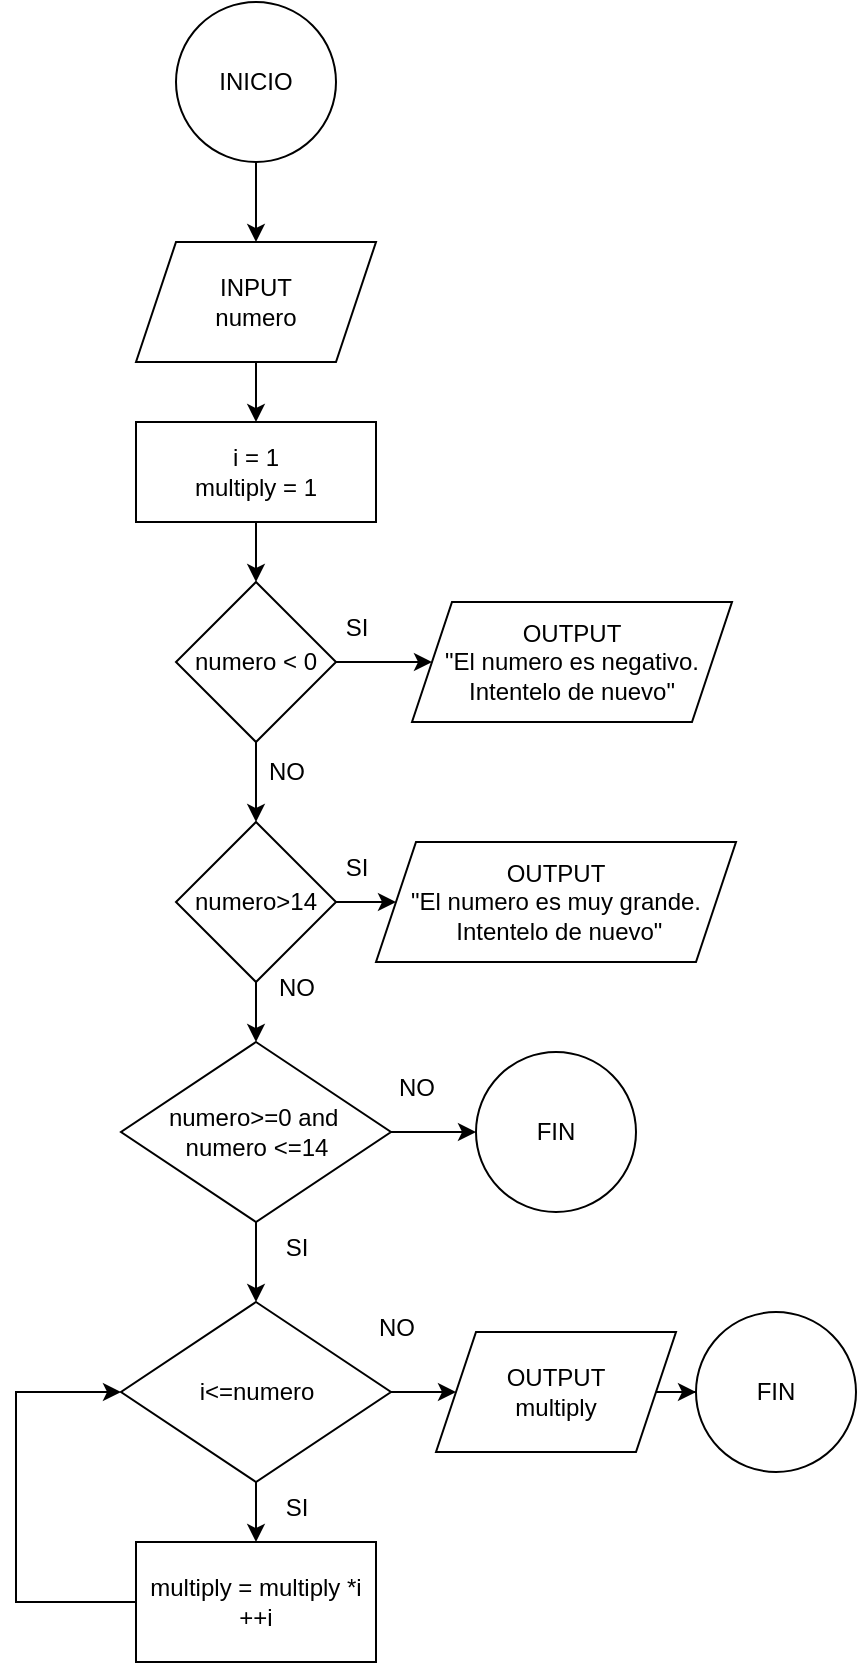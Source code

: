 <mxfile version="24.3.1" type="google">
  <diagram name="Página-1" id="F3xelBgtCx_oncCtTkDZ">
    <mxGraphModel grid="1" page="1" gridSize="10" guides="1" tooltips="1" connect="1" arrows="1" fold="1" pageScale="1" pageWidth="827" pageHeight="1169" math="0" shadow="0">
      <root>
        <mxCell id="0" />
        <mxCell id="1" parent="0" />
        <mxCell id="kYRYRABS2shPRNPOWvbc-3" value="" style="edgeStyle=orthogonalEdgeStyle;rounded=0;orthogonalLoop=1;jettySize=auto;html=1;" edge="1" parent="1" source="kYRYRABS2shPRNPOWvbc-1" target="kYRYRABS2shPRNPOWvbc-2">
          <mxGeometry relative="1" as="geometry" />
        </mxCell>
        <mxCell id="kYRYRABS2shPRNPOWvbc-1" value="INICIO" style="ellipse;whiteSpace=wrap;html=1;" vertex="1" parent="1">
          <mxGeometry x="360" y="80" width="80" height="80" as="geometry" />
        </mxCell>
        <mxCell id="kYRYRABS2shPRNPOWvbc-5" value="" style="edgeStyle=orthogonalEdgeStyle;rounded=0;orthogonalLoop=1;jettySize=auto;html=1;" edge="1" parent="1" source="kYRYRABS2shPRNPOWvbc-2" target="kYRYRABS2shPRNPOWvbc-4">
          <mxGeometry relative="1" as="geometry" />
        </mxCell>
        <mxCell id="kYRYRABS2shPRNPOWvbc-2" value="INPUT&lt;div&gt;numero&lt;/div&gt;" style="shape=parallelogram;perimeter=parallelogramPerimeter;whiteSpace=wrap;html=1;fixedSize=1;" vertex="1" parent="1">
          <mxGeometry x="340" y="200" width="120" height="60" as="geometry" />
        </mxCell>
        <mxCell id="kYRYRABS2shPRNPOWvbc-7" value="" style="edgeStyle=orthogonalEdgeStyle;rounded=0;orthogonalLoop=1;jettySize=auto;html=1;" edge="1" parent="1" source="kYRYRABS2shPRNPOWvbc-4" target="kYRYRABS2shPRNPOWvbc-6">
          <mxGeometry relative="1" as="geometry" />
        </mxCell>
        <mxCell id="kYRYRABS2shPRNPOWvbc-4" value="i = 1&lt;div&gt;multiply = 1&lt;/div&gt;" style="whiteSpace=wrap;html=1;" vertex="1" parent="1">
          <mxGeometry x="340" y="290" width="120" height="50" as="geometry" />
        </mxCell>
        <mxCell id="kYRYRABS2shPRNPOWvbc-10" value="" style="edgeStyle=orthogonalEdgeStyle;rounded=0;orthogonalLoop=1;jettySize=auto;html=1;" edge="1" parent="1" source="kYRYRABS2shPRNPOWvbc-6" target="kYRYRABS2shPRNPOWvbc-9">
          <mxGeometry relative="1" as="geometry" />
        </mxCell>
        <mxCell id="kYRYRABS2shPRNPOWvbc-13" value="" style="edgeStyle=orthogonalEdgeStyle;rounded=0;orthogonalLoop=1;jettySize=auto;html=1;" edge="1" parent="1" source="kYRYRABS2shPRNPOWvbc-6" target="kYRYRABS2shPRNPOWvbc-12">
          <mxGeometry relative="1" as="geometry" />
        </mxCell>
        <mxCell id="kYRYRABS2shPRNPOWvbc-6" value="numero &amp;lt; 0" style="rhombus;whiteSpace=wrap;html=1;" vertex="1" parent="1">
          <mxGeometry x="360" y="370" width="80" height="80" as="geometry" />
        </mxCell>
        <mxCell id="kYRYRABS2shPRNPOWvbc-8" value="SI" style="text;html=1;align=center;verticalAlign=middle;resizable=0;points=[];autosize=1;strokeColor=none;fillColor=none;" vertex="1" parent="1">
          <mxGeometry x="435" y="378" width="30" height="30" as="geometry" />
        </mxCell>
        <mxCell id="kYRYRABS2shPRNPOWvbc-9" value="&lt;div&gt;OUTPUT&lt;/div&gt;&quot;El numero es negativo. Intentelo de nuevo&quot;" style="shape=parallelogram;perimeter=parallelogramPerimeter;whiteSpace=wrap;html=1;fixedSize=1;" vertex="1" parent="1">
          <mxGeometry x="478" y="380" width="160" height="60" as="geometry" />
        </mxCell>
        <mxCell id="kYRYRABS2shPRNPOWvbc-16" value="" style="edgeStyle=orthogonalEdgeStyle;rounded=0;orthogonalLoop=1;jettySize=auto;html=1;" edge="1" parent="1" source="kYRYRABS2shPRNPOWvbc-12" target="kYRYRABS2shPRNPOWvbc-15">
          <mxGeometry relative="1" as="geometry" />
        </mxCell>
        <mxCell id="kYRYRABS2shPRNPOWvbc-19" value="" style="edgeStyle=orthogonalEdgeStyle;rounded=0;orthogonalLoop=1;jettySize=auto;html=1;" edge="1" parent="1" source="kYRYRABS2shPRNPOWvbc-12" target="kYRYRABS2shPRNPOWvbc-18">
          <mxGeometry relative="1" as="geometry" />
        </mxCell>
        <mxCell id="kYRYRABS2shPRNPOWvbc-12" value="numero&amp;gt;14" style="rhombus;whiteSpace=wrap;html=1;" vertex="1" parent="1">
          <mxGeometry x="360" y="490" width="80" height="80" as="geometry" />
        </mxCell>
        <mxCell id="kYRYRABS2shPRNPOWvbc-14" value="NO" style="text;html=1;align=center;verticalAlign=middle;resizable=0;points=[];autosize=1;strokeColor=none;fillColor=none;" vertex="1" parent="1">
          <mxGeometry x="395" y="450" width="40" height="30" as="geometry" />
        </mxCell>
        <mxCell id="kYRYRABS2shPRNPOWvbc-15" value="OUTPUT&lt;div&gt;&quot;El numero es muy grande.&lt;/div&gt;&lt;div&gt;&amp;nbsp;Intentelo de nuevo&quot;&lt;br&gt;&lt;/div&gt;" style="shape=parallelogram;perimeter=parallelogramPerimeter;whiteSpace=wrap;html=1;fixedSize=1;" vertex="1" parent="1">
          <mxGeometry x="460" y="500" width="180" height="60" as="geometry" />
        </mxCell>
        <mxCell id="kYRYRABS2shPRNPOWvbc-17" value="SI" style="text;html=1;align=center;verticalAlign=middle;resizable=0;points=[];autosize=1;strokeColor=none;fillColor=none;" vertex="1" parent="1">
          <mxGeometry x="435" y="498" width="30" height="30" as="geometry" />
        </mxCell>
        <mxCell id="kYRYRABS2shPRNPOWvbc-24" value="" style="edgeStyle=orthogonalEdgeStyle;rounded=0;orthogonalLoop=1;jettySize=auto;html=1;" edge="1" parent="1" source="kYRYRABS2shPRNPOWvbc-18" target="kYRYRABS2shPRNPOWvbc-23">
          <mxGeometry relative="1" as="geometry" />
        </mxCell>
        <mxCell id="kYRYRABS2shPRNPOWvbc-36" value="" style="edgeStyle=orthogonalEdgeStyle;rounded=0;orthogonalLoop=1;jettySize=auto;html=1;" edge="1" parent="1" source="kYRYRABS2shPRNPOWvbc-18" target="kYRYRABS2shPRNPOWvbc-35">
          <mxGeometry relative="1" as="geometry" />
        </mxCell>
        <mxCell id="kYRYRABS2shPRNPOWvbc-18" value="numero&amp;gt;=0&amp;nbsp;&lt;span style=&quot;background-color: initial;&quot;&gt;and&amp;nbsp;&lt;/span&gt;&lt;div&gt;&lt;span style=&quot;background-color: initial;&quot;&gt;numero &amp;lt;=14&lt;/span&gt;&lt;/div&gt;" style="rhombus;whiteSpace=wrap;html=1;" vertex="1" parent="1">
          <mxGeometry x="332.5" y="600" width="135" height="90" as="geometry" />
        </mxCell>
        <mxCell id="kYRYRABS2shPRNPOWvbc-22" value="NO" style="text;html=1;align=center;verticalAlign=middle;resizable=0;points=[];autosize=1;strokeColor=none;fillColor=none;" vertex="1" parent="1">
          <mxGeometry x="400" y="558" width="40" height="30" as="geometry" />
        </mxCell>
        <mxCell id="kYRYRABS2shPRNPOWvbc-26" value="" style="edgeStyle=orthogonalEdgeStyle;rounded=0;orthogonalLoop=1;jettySize=auto;html=1;" edge="1" parent="1" source="kYRYRABS2shPRNPOWvbc-23" target="kYRYRABS2shPRNPOWvbc-25">
          <mxGeometry relative="1" as="geometry" />
        </mxCell>
        <mxCell id="kYRYRABS2shPRNPOWvbc-32" value="" style="edgeStyle=orthogonalEdgeStyle;rounded=0;orthogonalLoop=1;jettySize=auto;html=1;" edge="1" parent="1" source="kYRYRABS2shPRNPOWvbc-23" target="kYRYRABS2shPRNPOWvbc-31">
          <mxGeometry relative="1" as="geometry" />
        </mxCell>
        <mxCell id="kYRYRABS2shPRNPOWvbc-23" value="i&amp;lt;=numero" style="rhombus;whiteSpace=wrap;html=1;" vertex="1" parent="1">
          <mxGeometry x="332.5" y="730" width="135" height="90" as="geometry" />
        </mxCell>
        <mxCell id="kYRYRABS2shPRNPOWvbc-29" style="edgeStyle=orthogonalEdgeStyle;rounded=0;orthogonalLoop=1;jettySize=auto;html=1;entryX=0;entryY=0.5;entryDx=0;entryDy=0;" edge="1" parent="1" source="kYRYRABS2shPRNPOWvbc-25" target="kYRYRABS2shPRNPOWvbc-23">
          <mxGeometry relative="1" as="geometry">
            <mxPoint x="310" y="830" as="targetPoint" />
            <Array as="points">
              <mxPoint x="280" y="880" />
              <mxPoint x="280" y="775" />
            </Array>
          </mxGeometry>
        </mxCell>
        <mxCell id="kYRYRABS2shPRNPOWvbc-25" value="multiply = multiply *i&lt;div&gt;++i&lt;/div&gt;" style="whiteSpace=wrap;html=1;" vertex="1" parent="1">
          <mxGeometry x="340" y="850" width="120" height="60" as="geometry" />
        </mxCell>
        <mxCell id="kYRYRABS2shPRNPOWvbc-27" value="SI" style="text;html=1;align=center;verticalAlign=middle;resizable=0;points=[];autosize=1;strokeColor=none;fillColor=none;" vertex="1" parent="1">
          <mxGeometry x="405" y="818" width="30" height="30" as="geometry" />
        </mxCell>
        <mxCell id="kYRYRABS2shPRNPOWvbc-30" value="NO" style="text;html=1;align=center;verticalAlign=middle;resizable=0;points=[];autosize=1;strokeColor=none;fillColor=none;" vertex="1" parent="1">
          <mxGeometry x="450" y="728" width="40" height="30" as="geometry" />
        </mxCell>
        <mxCell id="kYRYRABS2shPRNPOWvbc-34" value="" style="edgeStyle=orthogonalEdgeStyle;rounded=0;orthogonalLoop=1;jettySize=auto;html=1;" edge="1" parent="1" source="kYRYRABS2shPRNPOWvbc-31" target="kYRYRABS2shPRNPOWvbc-33">
          <mxGeometry relative="1" as="geometry" />
        </mxCell>
        <mxCell id="kYRYRABS2shPRNPOWvbc-31" value="OUTPUT&lt;div&gt;multiply&lt;/div&gt;" style="shape=parallelogram;perimeter=parallelogramPerimeter;whiteSpace=wrap;html=1;fixedSize=1;" vertex="1" parent="1">
          <mxGeometry x="490" y="745" width="120" height="60" as="geometry" />
        </mxCell>
        <mxCell id="kYRYRABS2shPRNPOWvbc-33" value="FIN" style="ellipse;whiteSpace=wrap;html=1;" vertex="1" parent="1">
          <mxGeometry x="620" y="735" width="80" height="80" as="geometry" />
        </mxCell>
        <mxCell id="kYRYRABS2shPRNPOWvbc-35" value="FIN" style="ellipse;whiteSpace=wrap;html=1;" vertex="1" parent="1">
          <mxGeometry x="510" y="605" width="80" height="80" as="geometry" />
        </mxCell>
        <mxCell id="kYRYRABS2shPRNPOWvbc-37" value="SI" style="text;html=1;align=center;verticalAlign=middle;resizable=0;points=[];autosize=1;strokeColor=none;fillColor=none;" vertex="1" parent="1">
          <mxGeometry x="405" y="688" width="30" height="30" as="geometry" />
        </mxCell>
        <mxCell id="kYRYRABS2shPRNPOWvbc-38" value="NO" style="text;html=1;align=center;verticalAlign=middle;resizable=0;points=[];autosize=1;strokeColor=none;fillColor=none;" vertex="1" parent="1">
          <mxGeometry x="460" y="608" width="40" height="30" as="geometry" />
        </mxCell>
      </root>
    </mxGraphModel>
  </diagram>
</mxfile>
